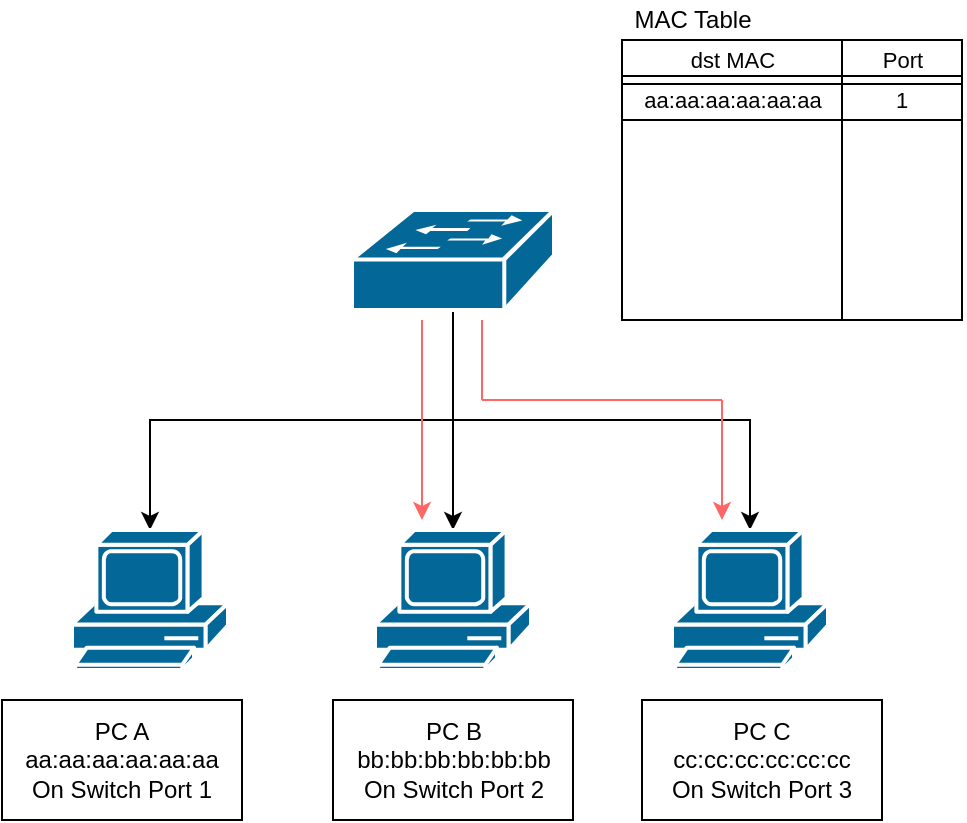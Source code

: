 <mxfile version="18.1.1" type="github"><diagram id="0gfyrstHM2yAKLE8w9QS" name="Page-1"><mxGraphModel dx="1069" dy="592" grid="1" gridSize="10" guides="1" tooltips="1" connect="1" arrows="1" fold="1" page="1" pageScale="1" pageWidth="827" pageHeight="1169" math="0" shadow="0"><root><mxCell id="0"/><mxCell id="1" parent="0"/><mxCell id="j53-jddqSpRfkEg-rByf-5" style="edgeStyle=orthogonalEdgeStyle;rounded=0;orthogonalLoop=1;jettySize=auto;html=1;entryX=0.5;entryY=0;entryDx=0;entryDy=0;entryPerimeter=0;" parent="1" source="j53-jddqSpRfkEg-rByf-1" target="j53-jddqSpRfkEg-rByf-3" edge="1"><mxGeometry relative="1" as="geometry"/></mxCell><mxCell id="j53-jddqSpRfkEg-rByf-6" style="edgeStyle=orthogonalEdgeStyle;rounded=0;orthogonalLoop=1;jettySize=auto;html=1;exitX=0.5;exitY=0.98;exitDx=0;exitDy=0;exitPerimeter=0;" parent="1" source="j53-jddqSpRfkEg-rByf-1" target="j53-jddqSpRfkEg-rByf-4" edge="1"><mxGeometry relative="1" as="geometry"/></mxCell><mxCell id="j53-jddqSpRfkEg-rByf-7" style="edgeStyle=orthogonalEdgeStyle;rounded=0;orthogonalLoop=1;jettySize=auto;html=1;exitX=0.5;exitY=0.98;exitDx=0;exitDy=0;exitPerimeter=0;" parent="1" source="j53-jddqSpRfkEg-rByf-1" target="j53-jddqSpRfkEg-rByf-2" edge="1"><mxGeometry relative="1" as="geometry"/></mxCell><mxCell id="j53-jddqSpRfkEg-rByf-1" value="" style="shape=mxgraph.cisco.switches.workgroup_switch;sketch=0;html=1;pointerEvents=1;dashed=0;fillColor=#036897;strokeColor=#ffffff;strokeWidth=2;verticalLabelPosition=bottom;verticalAlign=top;align=center;outlineConnect=0;" parent="1" vertex="1"><mxGeometry x="365" y="355" width="101" height="50" as="geometry"/></mxCell><mxCell id="j53-jddqSpRfkEg-rByf-2" value="" style="shape=mxgraph.cisco.computers_and_peripherals.pc;sketch=0;html=1;pointerEvents=1;dashed=0;fillColor=#036897;strokeColor=#ffffff;strokeWidth=2;verticalLabelPosition=bottom;verticalAlign=top;align=center;outlineConnect=0;" parent="1" vertex="1"><mxGeometry x="525" y="515" width="78" height="70" as="geometry"/></mxCell><mxCell id="j53-jddqSpRfkEg-rByf-3" value="" style="shape=mxgraph.cisco.computers_and_peripherals.pc;sketch=0;html=1;pointerEvents=1;dashed=0;fillColor=#036897;strokeColor=#ffffff;strokeWidth=2;verticalLabelPosition=bottom;verticalAlign=top;align=center;outlineConnect=0;" parent="1" vertex="1"><mxGeometry x="376.5" y="515" width="78" height="70" as="geometry"/></mxCell><mxCell id="j53-jddqSpRfkEg-rByf-4" value="" style="shape=mxgraph.cisco.computers_and_peripherals.pc;sketch=0;html=1;pointerEvents=1;dashed=0;fillColor=#036897;strokeColor=#ffffff;strokeWidth=2;verticalLabelPosition=bottom;verticalAlign=top;align=center;outlineConnect=0;" parent="1" vertex="1"><mxGeometry x="225" y="515" width="78" height="70" as="geometry"/></mxCell><mxCell id="j53-jddqSpRfkEg-rByf-8" value="PC A&lt;br&gt;aa:aa:aa:aa:aa:aa&lt;br&gt;On Switch Port 1" style="rounded=0;whiteSpace=wrap;html=1;" parent="1" vertex="1"><mxGeometry x="190" y="600" width="120" height="60" as="geometry"/></mxCell><mxCell id="j53-jddqSpRfkEg-rByf-9" value="PC B&lt;br&gt;bb:bb:bb:bb:bb:bb&lt;br&gt;On Switch Port 2" style="rounded=0;whiteSpace=wrap;html=1;" parent="1" vertex="1"><mxGeometry x="355.5" y="600" width="120" height="60" as="geometry"/></mxCell><mxCell id="j53-jddqSpRfkEg-rByf-10" value="PC C&lt;br&gt;cc:cc:cc:cc:cc:cc&lt;br&gt;On Switch Port 3" style="rounded=0;whiteSpace=wrap;html=1;" parent="1" vertex="1"><mxGeometry x="510" y="600" width="120" height="60" as="geometry"/></mxCell><mxCell id="j53-jddqSpRfkEg-rByf-28" value="" style="rounded=0;whiteSpace=wrap;html=1;" parent="1" vertex="1"><mxGeometry x="500" y="270" width="170" height="140" as="geometry"/></mxCell><mxCell id="j53-jddqSpRfkEg-rByf-29" value="MAC Table" style="text;html=1;align=center;verticalAlign=middle;resizable=0;points=[];autosize=1;strokeColor=none;fillColor=none;" parent="1" vertex="1"><mxGeometry x="500" y="250" width="70" height="20" as="geometry"/></mxCell><mxCell id="j53-jddqSpRfkEg-rByf-32" value="" style="shape=link;html=1;rounded=0;entryX=1;entryY=0.143;entryDx=0;entryDy=0;entryPerimeter=0;" parent="1" target="j53-jddqSpRfkEg-rByf-28" edge="1"><mxGeometry width="100" relative="1" as="geometry"><mxPoint x="500" y="290" as="sourcePoint"/><mxPoint x="640" y="290" as="targetPoint"/></mxGeometry></mxCell><mxCell id="j53-jddqSpRfkEg-rByf-34" value="" style="endArrow=none;html=1;rounded=0;exitX=0.5;exitY=1;exitDx=0;exitDy=0;" parent="1" edge="1"><mxGeometry width="50" height="50" relative="1" as="geometry"><mxPoint x="610" y="410" as="sourcePoint"/><mxPoint x="610" y="270" as="targetPoint"/></mxGeometry></mxCell><mxCell id="j53-jddqSpRfkEg-rByf-35" value="&lt;font style=&quot;font-size: 11px;&quot;&gt;dst MAC&lt;/font&gt;" style="text;html=1;align=center;verticalAlign=middle;resizable=0;points=[];autosize=1;strokeColor=none;fillColor=none;" parent="1" vertex="1"><mxGeometry x="525" y="270" width="60" height="20" as="geometry"/></mxCell><mxCell id="j53-jddqSpRfkEg-rByf-36" value="&lt;span style=&quot;font-size: 11px;&quot;&gt;Port&lt;/span&gt;" style="text;html=1;align=center;verticalAlign=middle;resizable=0;points=[];autosize=1;strokeColor=none;fillColor=none;" parent="1" vertex="1"><mxGeometry x="620" y="270" width="40" height="20" as="geometry"/></mxCell><mxCell id="XtwZbBiW5p_gF7hORdPq-5" value="aa:aa:aa:aa:aa:aa" style="text;html=1;align=center;verticalAlign=middle;resizable=0;points=[];autosize=1;strokeColor=none;fillColor=none;fontSize=11;" parent="1" vertex="1"><mxGeometry x="500" y="290" width="110" height="20" as="geometry"/></mxCell><mxCell id="XtwZbBiW5p_gF7hORdPq-6" value="1" style="text;html=1;strokeColor=none;fillColor=none;align=center;verticalAlign=middle;whiteSpace=wrap;rounded=0;fontSize=11;" parent="1" vertex="1"><mxGeometry x="610" y="290" width="60" height="20" as="geometry"/></mxCell><mxCell id="XtwZbBiW5p_gF7hORdPq-7" value="" style="endArrow=none;html=1;rounded=0;fontSize=11;strokeColor=#000000;entryX=1;entryY=1;entryDx=0;entryDy=0;" parent="1" target="XtwZbBiW5p_gF7hORdPq-6" edge="1"><mxGeometry width="50" height="50" relative="1" as="geometry"><mxPoint x="500" y="310" as="sourcePoint"/><mxPoint x="550" y="260" as="targetPoint"/></mxGeometry></mxCell><mxCell id="X5XrjRf8NzSokB30EMif-1" value="" style="endArrow=none;html=1;rounded=0;fontSize=11;strokeColor=#FF6666;" edge="1" parent="1"><mxGeometry width="50" height="50" relative="1" as="geometry"><mxPoint x="430" y="410" as="sourcePoint"/><mxPoint x="430" y="450" as="targetPoint"/></mxGeometry></mxCell><mxCell id="X5XrjRf8NzSokB30EMif-2" value="" style="endArrow=classic;html=1;rounded=0;fontSize=11;strokeColor=#FF6666;" edge="1" parent="1"><mxGeometry width="50" height="50" relative="1" as="geometry"><mxPoint x="400.0" y="410.0" as="sourcePoint"/><mxPoint x="400.0" y="510" as="targetPoint"/></mxGeometry></mxCell><mxCell id="X5XrjRf8NzSokB30EMif-3" value="" style="endArrow=none;html=1;rounded=0;fontSize=11;strokeColor=#FF6666;" edge="1" parent="1"><mxGeometry width="50" height="50" relative="1" as="geometry"><mxPoint x="430.0" y="450.0" as="sourcePoint"/><mxPoint x="550" y="450" as="targetPoint"/></mxGeometry></mxCell><mxCell id="X5XrjRf8NzSokB30EMif-4" value="" style="endArrow=classic;html=1;rounded=0;fontSize=11;strokeColor=#FF6666;" edge="1" parent="1"><mxGeometry width="50" height="50" relative="1" as="geometry"><mxPoint x="550.0" y="450.0" as="sourcePoint"/><mxPoint x="550" y="510" as="targetPoint"/></mxGeometry></mxCell></root></mxGraphModel></diagram></mxfile>